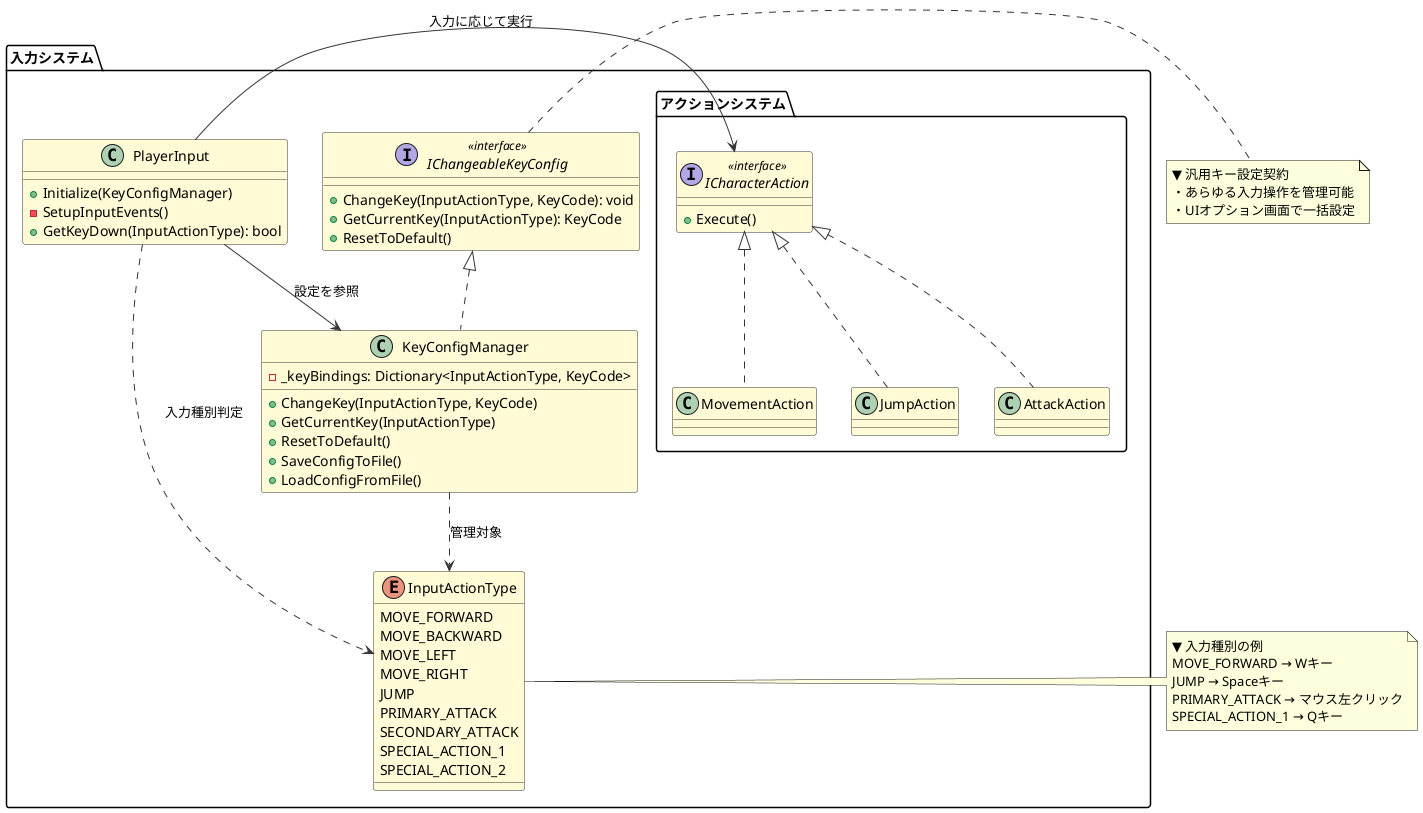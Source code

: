 @startuml UniversalKeyConfigSystem

skinparam class {
    BackgroundColor #FFFBD6
    BorderColor #333333
    ArrowColor #333333
}

package "入力システム" {
    interface IChangeableKeyConfig <<interface>> {
        +ChangeKey(InputActionType, KeyCode): void
        +GetCurrentKey(InputActionType): KeyCode
        +ResetToDefault()
    }

    enum InputActionType {
        MOVE_FORWARD
        MOVE_BACKWARD
        MOVE_LEFT
        MOVE_RIGHT
        JUMP
        PRIMARY_ATTACK
        SECONDARY_ATTACK
        SPECIAL_ACTION_1
        SPECIAL_ACTION_2
    }

    class KeyConfigManager implements IChangeableKeyConfig {
        +ChangeKey(InputActionType, KeyCode)
        +GetCurrentKey(InputActionType)
        +ResetToDefault()
        -_keyBindings: Dictionary<InputActionType, KeyCode>
        +SaveConfigToFile()
        +LoadConfigFromFile()
    }

    class PlayerInput {
        +Initialize(KeyConfigManager)
        -SetupInputEvents()
        +GetKeyDown(InputActionType): bool
    }

    package "アクションシステム" {
        interface ICharacterAction <<interface>> {
            +Execute()
        }

        class MovementAction implements ICharacterAction
        class JumpAction implements ICharacterAction
        class AttackAction implements ICharacterAction
    }
}

PlayerInput --> KeyConfigManager : 設定を参照
PlayerInput ..> InputActionType : 入力種別判定
KeyConfigManager ..> InputActionType : 管理対象
PlayerInput -> ICharacterAction : 入力に応じて実行

note right of IChangeableKeyConfig
    ▼ 汎用キー設定契約
    ・あらゆる入力操作を管理可能
    ・UIオプション画面で一括設定
end note

note left of InputActionType
    ▼ 入力種別の例
    MOVE_FORWARD → Wキー
    JUMP → Spaceキー
    PRIMARY_ATTACK → マウス左クリック
    SPECIAL_ACTION_1 → Qキー
end note

@enduml